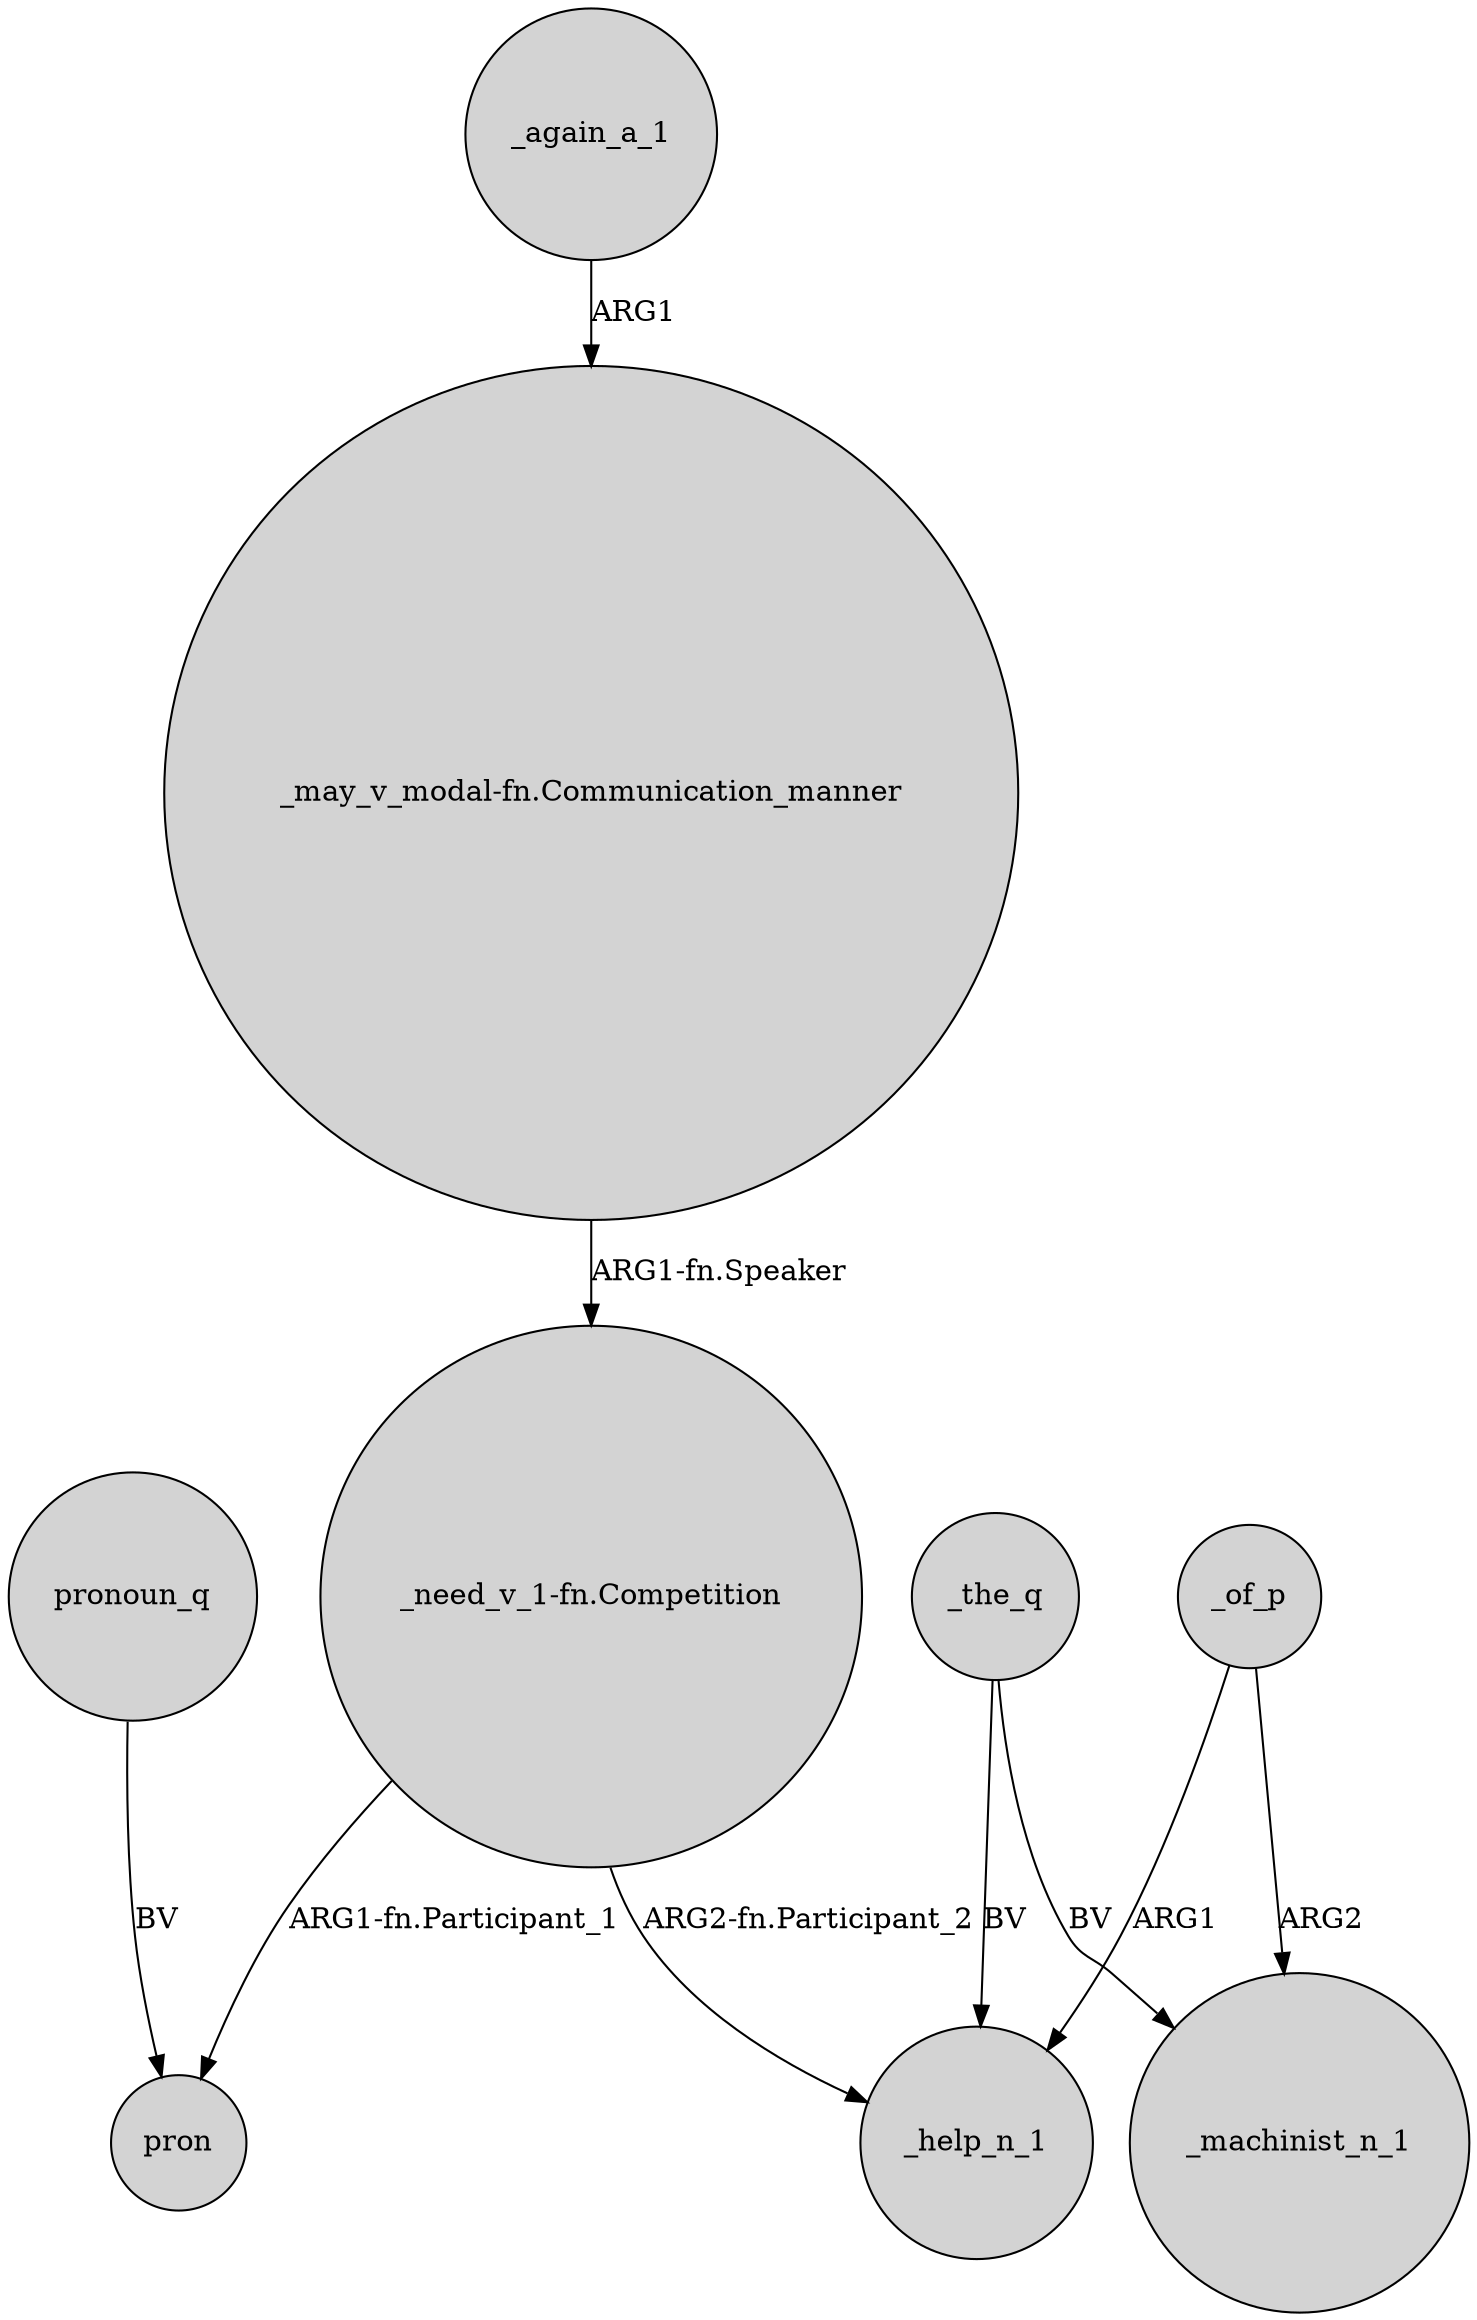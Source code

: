 digraph {
	node [shape=circle style=filled]
	"_may_v_modal-fn.Communication_manner" -> "_need_v_1-fn.Competition" [label="ARG1-fn.Speaker"]
	_of_p -> _machinist_n_1 [label=ARG2]
	_the_q -> _help_n_1 [label=BV]
	_the_q -> _machinist_n_1 [label=BV]
	"_need_v_1-fn.Competition" -> pron [label="ARG1-fn.Participant_1"]
	pronoun_q -> pron [label=BV]
	"_need_v_1-fn.Competition" -> _help_n_1 [label="ARG2-fn.Participant_2"]
	_again_a_1 -> "_may_v_modal-fn.Communication_manner" [label=ARG1]
	_of_p -> _help_n_1 [label=ARG1]
}
